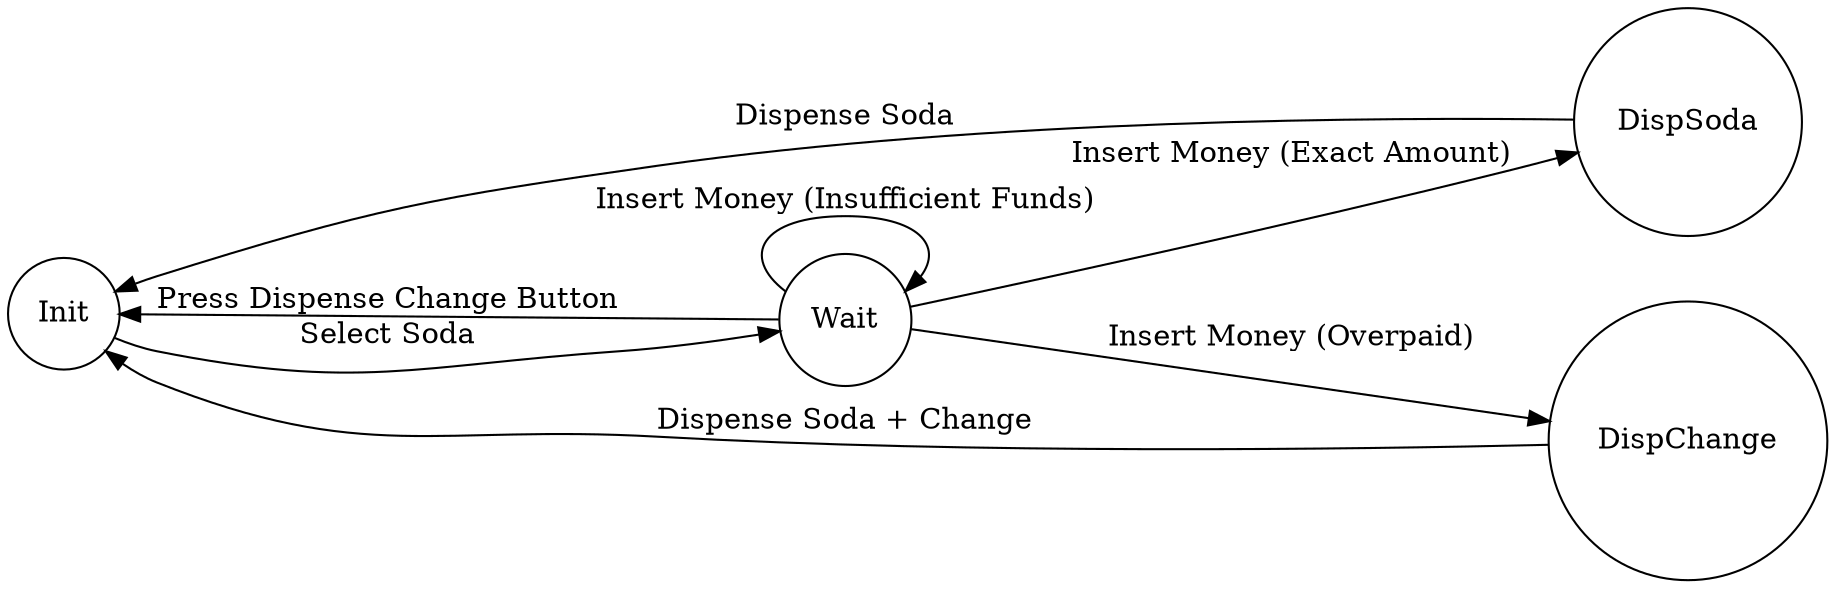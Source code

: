digraph SodaMachineFSM {
    rankdir=LR;
    node [shape=circle];

    Init -> Wait [label="Select Soda"];
    Wait -> Wait [label="Insert Money (Insufficient Funds)"];
    Wait -> DispSoda [label="Insert Money (Exact Amount)"];
    Wait -> DispChange [label="Insert Money (Overpaid)"];
    Wait -> Init [label="Press Dispense Change Button"];
    DispSoda -> Init [label="Dispense Soda"];
    DispChange -> Init [label="Dispense Soda + Change"];
}
